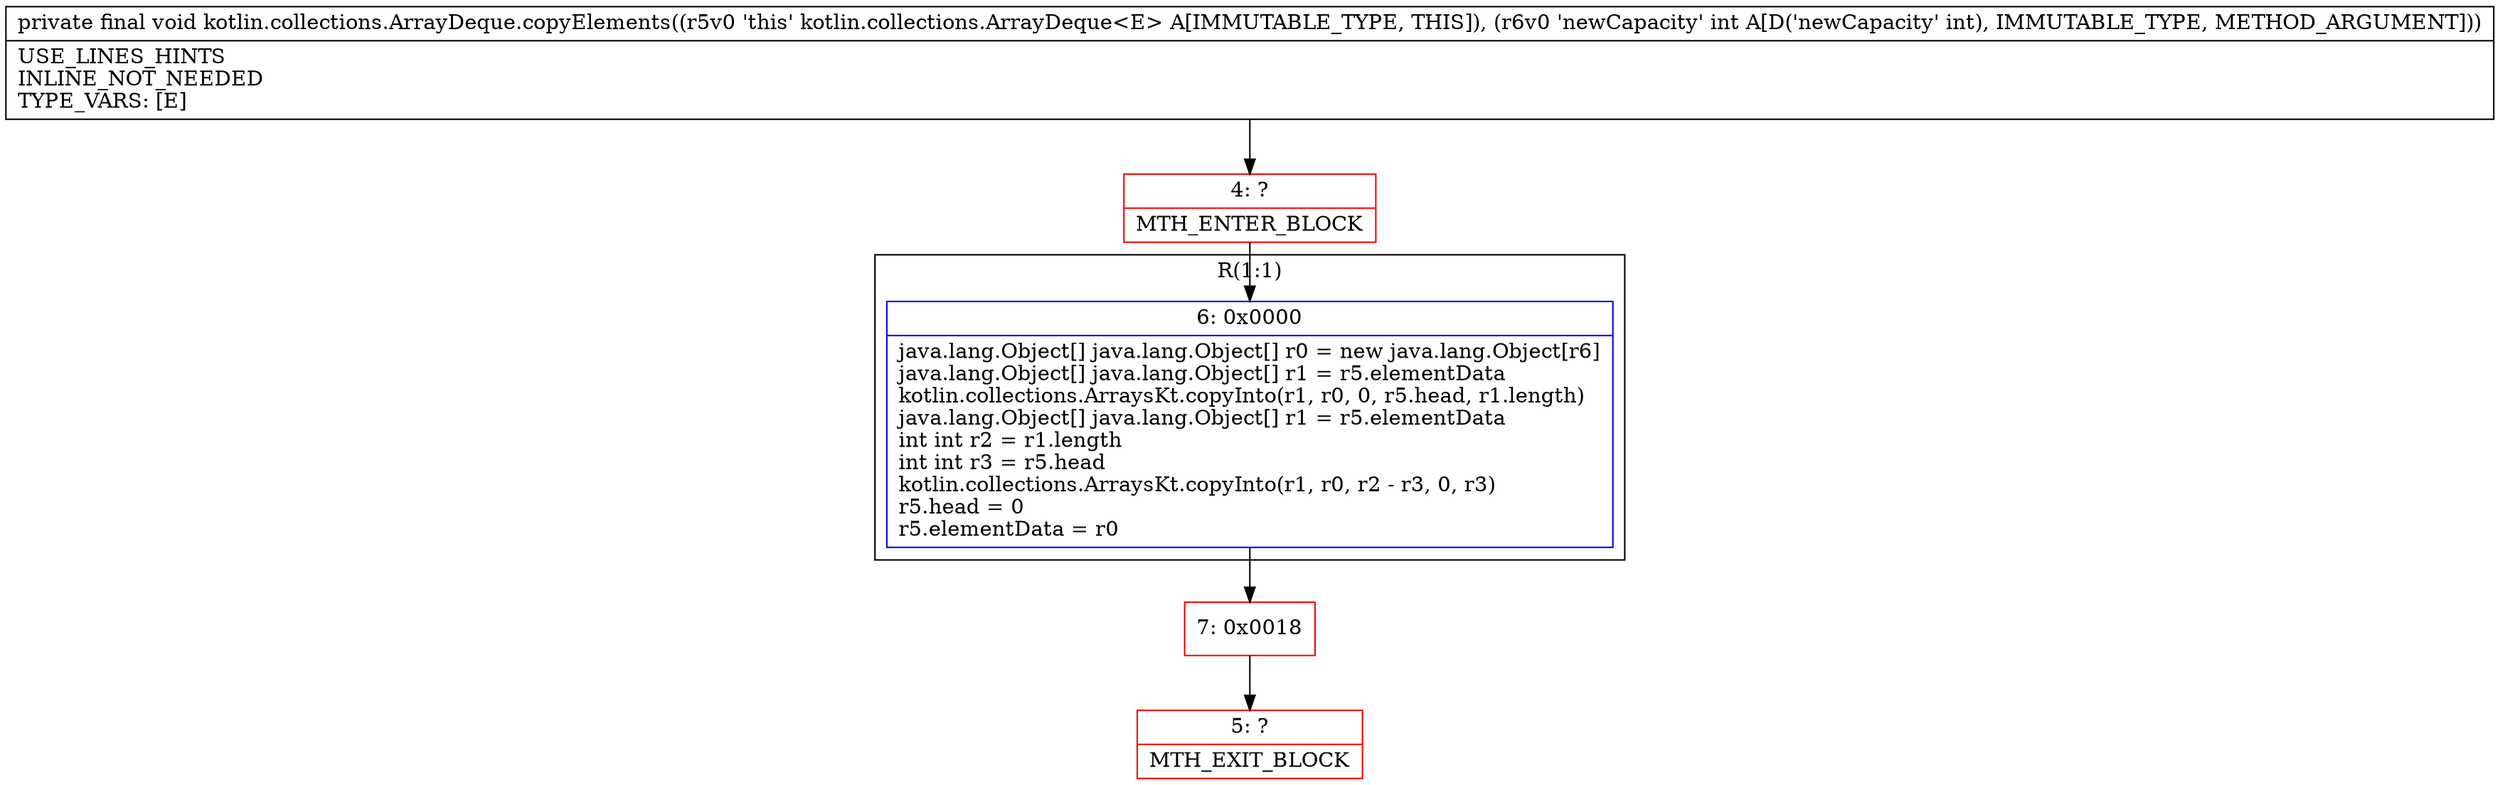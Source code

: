 digraph "CFG forkotlin.collections.ArrayDeque.copyElements(I)V" {
subgraph cluster_Region_761044316 {
label = "R(1:1)";
node [shape=record,color=blue];
Node_6 [shape=record,label="{6\:\ 0x0000|java.lang.Object[] java.lang.Object[] r0 = new java.lang.Object[r6]\ljava.lang.Object[] java.lang.Object[] r1 = r5.elementData\lkotlin.collections.ArraysKt.copyInto(r1, r0, 0, r5.head, r1.length)\ljava.lang.Object[] java.lang.Object[] r1 = r5.elementData\lint int r2 = r1.length\lint int r3 = r5.head\lkotlin.collections.ArraysKt.copyInto(r1, r0, r2 \- r3, 0, r3)\lr5.head = 0\lr5.elementData = r0\l}"];
}
Node_4 [shape=record,color=red,label="{4\:\ ?|MTH_ENTER_BLOCK\l}"];
Node_7 [shape=record,color=red,label="{7\:\ 0x0018}"];
Node_5 [shape=record,color=red,label="{5\:\ ?|MTH_EXIT_BLOCK\l}"];
MethodNode[shape=record,label="{private final void kotlin.collections.ArrayDeque.copyElements((r5v0 'this' kotlin.collections.ArrayDeque\<E\> A[IMMUTABLE_TYPE, THIS]), (r6v0 'newCapacity' int A[D('newCapacity' int), IMMUTABLE_TYPE, METHOD_ARGUMENT]))  | USE_LINES_HINTS\lINLINE_NOT_NEEDED\lTYPE_VARS: [E]\l}"];
MethodNode -> Node_4;Node_6 -> Node_7;
Node_4 -> Node_6;
Node_7 -> Node_5;
}

